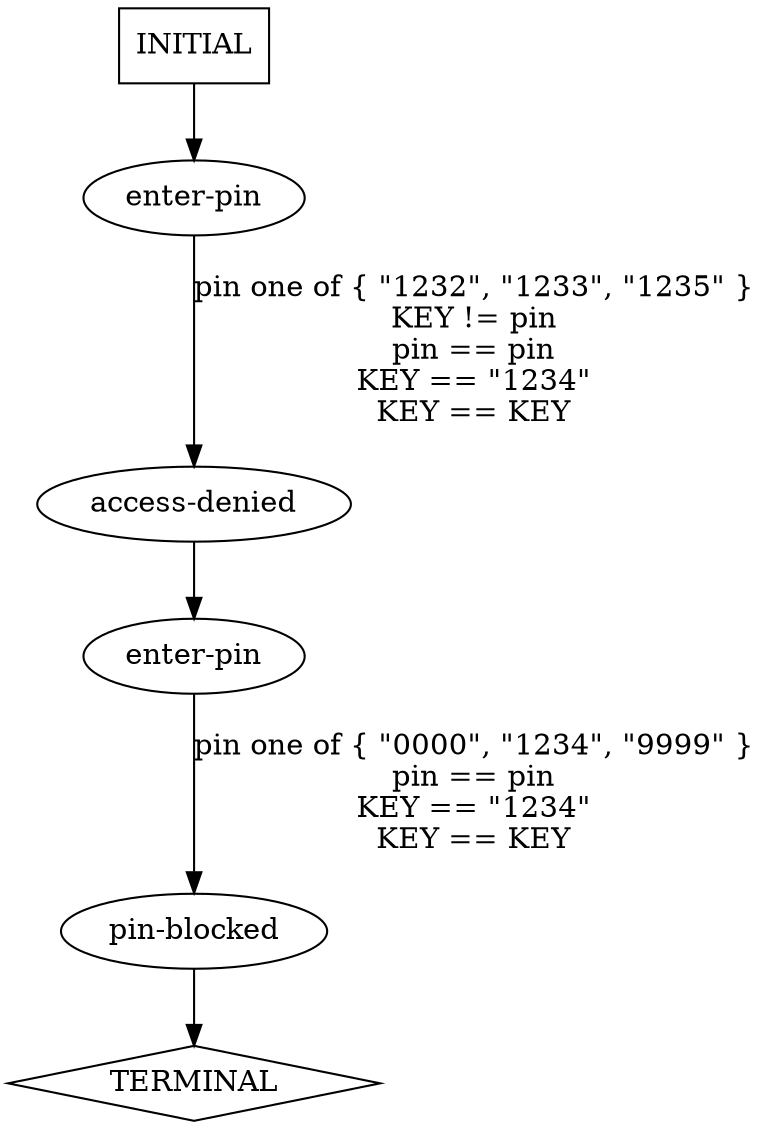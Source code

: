 digraph {
  0 [label="access-denied"];
  1 [label="enter-pin"];
  2 [label="enter-pin"];
  3 [label="pin-blocked"];
  4 [label="TERMINAL",shape=diamond];
  5 [label="INITIAL",shape=box];
0->2 [label="",];
1->0 [label="pin one of { \"1232\", \"1233\", \"1235\" }\nKEY != pin\npin == pin\nKEY == \"1234\"\nKEY == KEY",];
2->3 [label="pin one of { \"0000\", \"1234\", \"9999\" }\npin == pin\nKEY == \"1234\"\nKEY == KEY",];
3->4 [label="",];
5->1 [label="",];
} // digraph {
